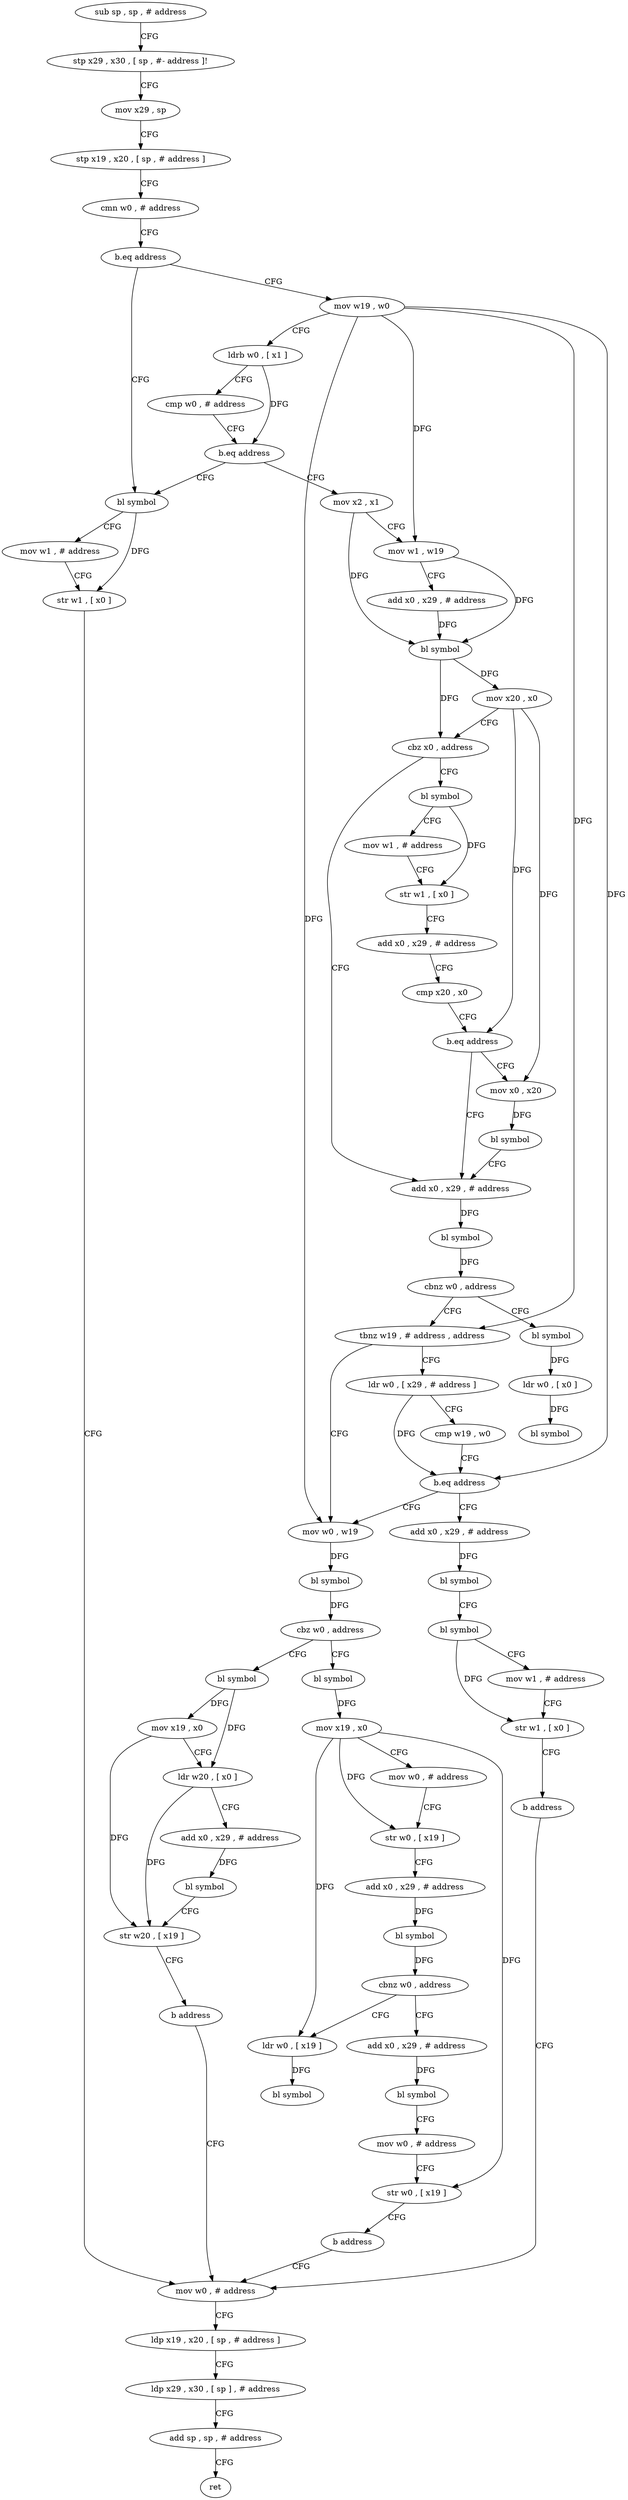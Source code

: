 digraph "func" {
"4370228" [label = "sub sp , sp , # address" ]
"4370232" [label = "stp x29 , x30 , [ sp , #- address ]!" ]
"4370236" [label = "mov x29 , sp" ]
"4370240" [label = "stp x19 , x20 , [ sp , # address ]" ]
"4370244" [label = "cmn w0 , # address" ]
"4370248" [label = "b.eq address" ]
"4370392" [label = "bl symbol" ]
"4370252" [label = "mov w19 , w0" ]
"4370396" [label = "mov w1 , # address" ]
"4370400" [label = "str w1 , [ x0 ]" ]
"4370404" [label = "mov w0 , # address" ]
"4370256" [label = "ldrb w0 , [ x1 ]" ]
"4370260" [label = "cmp w0 , # address" ]
"4370264" [label = "b.eq address" ]
"4370268" [label = "mov x2 , x1" ]
"4370272" [label = "mov w1 , w19" ]
"4370276" [label = "add x0 , x29 , # address" ]
"4370280" [label = "bl symbol" ]
"4370284" [label = "mov x20 , x0" ]
"4370288" [label = "cbz x0 , address" ]
"4370324" [label = "add x0 , x29 , # address" ]
"4370292" [label = "bl symbol" ]
"4370328" [label = "bl symbol" ]
"4370332" [label = "cbnz w0 , address" ]
"4370424" [label = "bl symbol" ]
"4370336" [label = "tbnz w19 , # address , address" ]
"4370296" [label = "mov w1 , # address" ]
"4370300" [label = "str w1 , [ x0 ]" ]
"4370304" [label = "add x0 , x29 , # address" ]
"4370308" [label = "cmp x20 , x0" ]
"4370312" [label = "b.eq address" ]
"4370316" [label = "mov x0 , x20" ]
"4370428" [label = "ldr w0 , [ x0 ]" ]
"4370432" [label = "bl symbol" ]
"4370352" [label = "mov w0 , w19" ]
"4370340" [label = "ldr w0 , [ x29 , # address ]" ]
"4370320" [label = "bl symbol" ]
"4370356" [label = "bl symbol" ]
"4370360" [label = "cbz w0 , address" ]
"4370460" [label = "bl symbol" ]
"4370364" [label = "bl symbol" ]
"4370344" [label = "cmp w19 , w0" ]
"4370348" [label = "b.eq address" ]
"4370436" [label = "add x0 , x29 , # address" ]
"4370464" [label = "mov x19 , x0" ]
"4370468" [label = "mov w0 , # address" ]
"4370472" [label = "str w0 , [ x19 ]" ]
"4370476" [label = "add x0 , x29 , # address" ]
"4370480" [label = "bl symbol" ]
"4370484" [label = "cbnz w0 , address" ]
"4370508" [label = "ldr w0 , [ x19 ]" ]
"4370488" [label = "add x0 , x29 , # address" ]
"4370368" [label = "mov x19 , x0" ]
"4370372" [label = "ldr w20 , [ x0 ]" ]
"4370376" [label = "add x0 , x29 , # address" ]
"4370380" [label = "bl symbol" ]
"4370384" [label = "str w20 , [ x19 ]" ]
"4370388" [label = "b address" ]
"4370440" [label = "bl symbol" ]
"4370444" [label = "bl symbol" ]
"4370448" [label = "mov w1 , # address" ]
"4370452" [label = "str w1 , [ x0 ]" ]
"4370456" [label = "b address" ]
"4370512" [label = "bl symbol" ]
"4370492" [label = "bl symbol" ]
"4370496" [label = "mov w0 , # address" ]
"4370500" [label = "str w0 , [ x19 ]" ]
"4370504" [label = "b address" ]
"4370408" [label = "ldp x19 , x20 , [ sp , # address ]" ]
"4370412" [label = "ldp x29 , x30 , [ sp ] , # address" ]
"4370416" [label = "add sp , sp , # address" ]
"4370420" [label = "ret" ]
"4370228" -> "4370232" [ label = "CFG" ]
"4370232" -> "4370236" [ label = "CFG" ]
"4370236" -> "4370240" [ label = "CFG" ]
"4370240" -> "4370244" [ label = "CFG" ]
"4370244" -> "4370248" [ label = "CFG" ]
"4370248" -> "4370392" [ label = "CFG" ]
"4370248" -> "4370252" [ label = "CFG" ]
"4370392" -> "4370396" [ label = "CFG" ]
"4370392" -> "4370400" [ label = "DFG" ]
"4370252" -> "4370256" [ label = "CFG" ]
"4370252" -> "4370272" [ label = "DFG" ]
"4370252" -> "4370336" [ label = "DFG" ]
"4370252" -> "4370352" [ label = "DFG" ]
"4370252" -> "4370348" [ label = "DFG" ]
"4370396" -> "4370400" [ label = "CFG" ]
"4370400" -> "4370404" [ label = "CFG" ]
"4370404" -> "4370408" [ label = "CFG" ]
"4370256" -> "4370260" [ label = "CFG" ]
"4370256" -> "4370264" [ label = "DFG" ]
"4370260" -> "4370264" [ label = "CFG" ]
"4370264" -> "4370392" [ label = "CFG" ]
"4370264" -> "4370268" [ label = "CFG" ]
"4370268" -> "4370272" [ label = "CFG" ]
"4370268" -> "4370280" [ label = "DFG" ]
"4370272" -> "4370276" [ label = "CFG" ]
"4370272" -> "4370280" [ label = "DFG" ]
"4370276" -> "4370280" [ label = "DFG" ]
"4370280" -> "4370284" [ label = "DFG" ]
"4370280" -> "4370288" [ label = "DFG" ]
"4370284" -> "4370288" [ label = "CFG" ]
"4370284" -> "4370312" [ label = "DFG" ]
"4370284" -> "4370316" [ label = "DFG" ]
"4370288" -> "4370324" [ label = "CFG" ]
"4370288" -> "4370292" [ label = "CFG" ]
"4370324" -> "4370328" [ label = "DFG" ]
"4370292" -> "4370296" [ label = "CFG" ]
"4370292" -> "4370300" [ label = "DFG" ]
"4370328" -> "4370332" [ label = "DFG" ]
"4370332" -> "4370424" [ label = "CFG" ]
"4370332" -> "4370336" [ label = "CFG" ]
"4370424" -> "4370428" [ label = "DFG" ]
"4370336" -> "4370352" [ label = "CFG" ]
"4370336" -> "4370340" [ label = "CFG" ]
"4370296" -> "4370300" [ label = "CFG" ]
"4370300" -> "4370304" [ label = "CFG" ]
"4370304" -> "4370308" [ label = "CFG" ]
"4370308" -> "4370312" [ label = "CFG" ]
"4370312" -> "4370324" [ label = "CFG" ]
"4370312" -> "4370316" [ label = "CFG" ]
"4370316" -> "4370320" [ label = "DFG" ]
"4370428" -> "4370432" [ label = "DFG" ]
"4370352" -> "4370356" [ label = "DFG" ]
"4370340" -> "4370344" [ label = "CFG" ]
"4370340" -> "4370348" [ label = "DFG" ]
"4370320" -> "4370324" [ label = "CFG" ]
"4370356" -> "4370360" [ label = "DFG" ]
"4370360" -> "4370460" [ label = "CFG" ]
"4370360" -> "4370364" [ label = "CFG" ]
"4370460" -> "4370464" [ label = "DFG" ]
"4370364" -> "4370368" [ label = "DFG" ]
"4370364" -> "4370372" [ label = "DFG" ]
"4370344" -> "4370348" [ label = "CFG" ]
"4370348" -> "4370436" [ label = "CFG" ]
"4370348" -> "4370352" [ label = "CFG" ]
"4370436" -> "4370440" [ label = "DFG" ]
"4370464" -> "4370468" [ label = "CFG" ]
"4370464" -> "4370472" [ label = "DFG" ]
"4370464" -> "4370508" [ label = "DFG" ]
"4370464" -> "4370500" [ label = "DFG" ]
"4370468" -> "4370472" [ label = "CFG" ]
"4370472" -> "4370476" [ label = "CFG" ]
"4370476" -> "4370480" [ label = "DFG" ]
"4370480" -> "4370484" [ label = "DFG" ]
"4370484" -> "4370508" [ label = "CFG" ]
"4370484" -> "4370488" [ label = "CFG" ]
"4370508" -> "4370512" [ label = "DFG" ]
"4370488" -> "4370492" [ label = "DFG" ]
"4370368" -> "4370372" [ label = "CFG" ]
"4370368" -> "4370384" [ label = "DFG" ]
"4370372" -> "4370376" [ label = "CFG" ]
"4370372" -> "4370384" [ label = "DFG" ]
"4370376" -> "4370380" [ label = "DFG" ]
"4370380" -> "4370384" [ label = "CFG" ]
"4370384" -> "4370388" [ label = "CFG" ]
"4370388" -> "4370404" [ label = "CFG" ]
"4370440" -> "4370444" [ label = "CFG" ]
"4370444" -> "4370448" [ label = "CFG" ]
"4370444" -> "4370452" [ label = "DFG" ]
"4370448" -> "4370452" [ label = "CFG" ]
"4370452" -> "4370456" [ label = "CFG" ]
"4370456" -> "4370404" [ label = "CFG" ]
"4370492" -> "4370496" [ label = "CFG" ]
"4370496" -> "4370500" [ label = "CFG" ]
"4370500" -> "4370504" [ label = "CFG" ]
"4370504" -> "4370404" [ label = "CFG" ]
"4370408" -> "4370412" [ label = "CFG" ]
"4370412" -> "4370416" [ label = "CFG" ]
"4370416" -> "4370420" [ label = "CFG" ]
}
